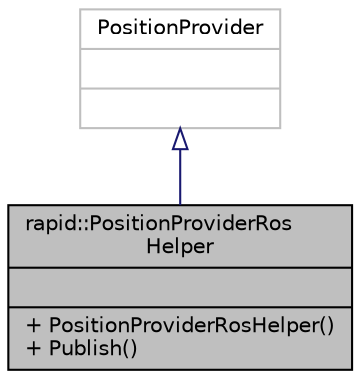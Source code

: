 digraph "rapid::PositionProviderRosHelper"
{
 // LATEX_PDF_SIZE
  edge [fontname="Helvetica",fontsize="10",labelfontname="Helvetica",labelfontsize="10"];
  node [fontname="Helvetica",fontsize="10",shape=record];
  Node1 [label="{rapid::PositionProviderRos\lHelper\n||+ PositionProviderRosHelper()\l+ Publish()\l}",height=0.2,width=0.4,color="black", fillcolor="grey75", style="filled", fontcolor="black",tooltip=" "];
  Node2 -> Node1 [dir="back",color="midnightblue",fontsize="10",style="solid",arrowtail="onormal",fontname="Helvetica"];
  Node2 [label="{PositionProvider\n||}",height=0.2,width=0.4,color="grey75", fillcolor="white", style="filled",tooltip=" "];
}
